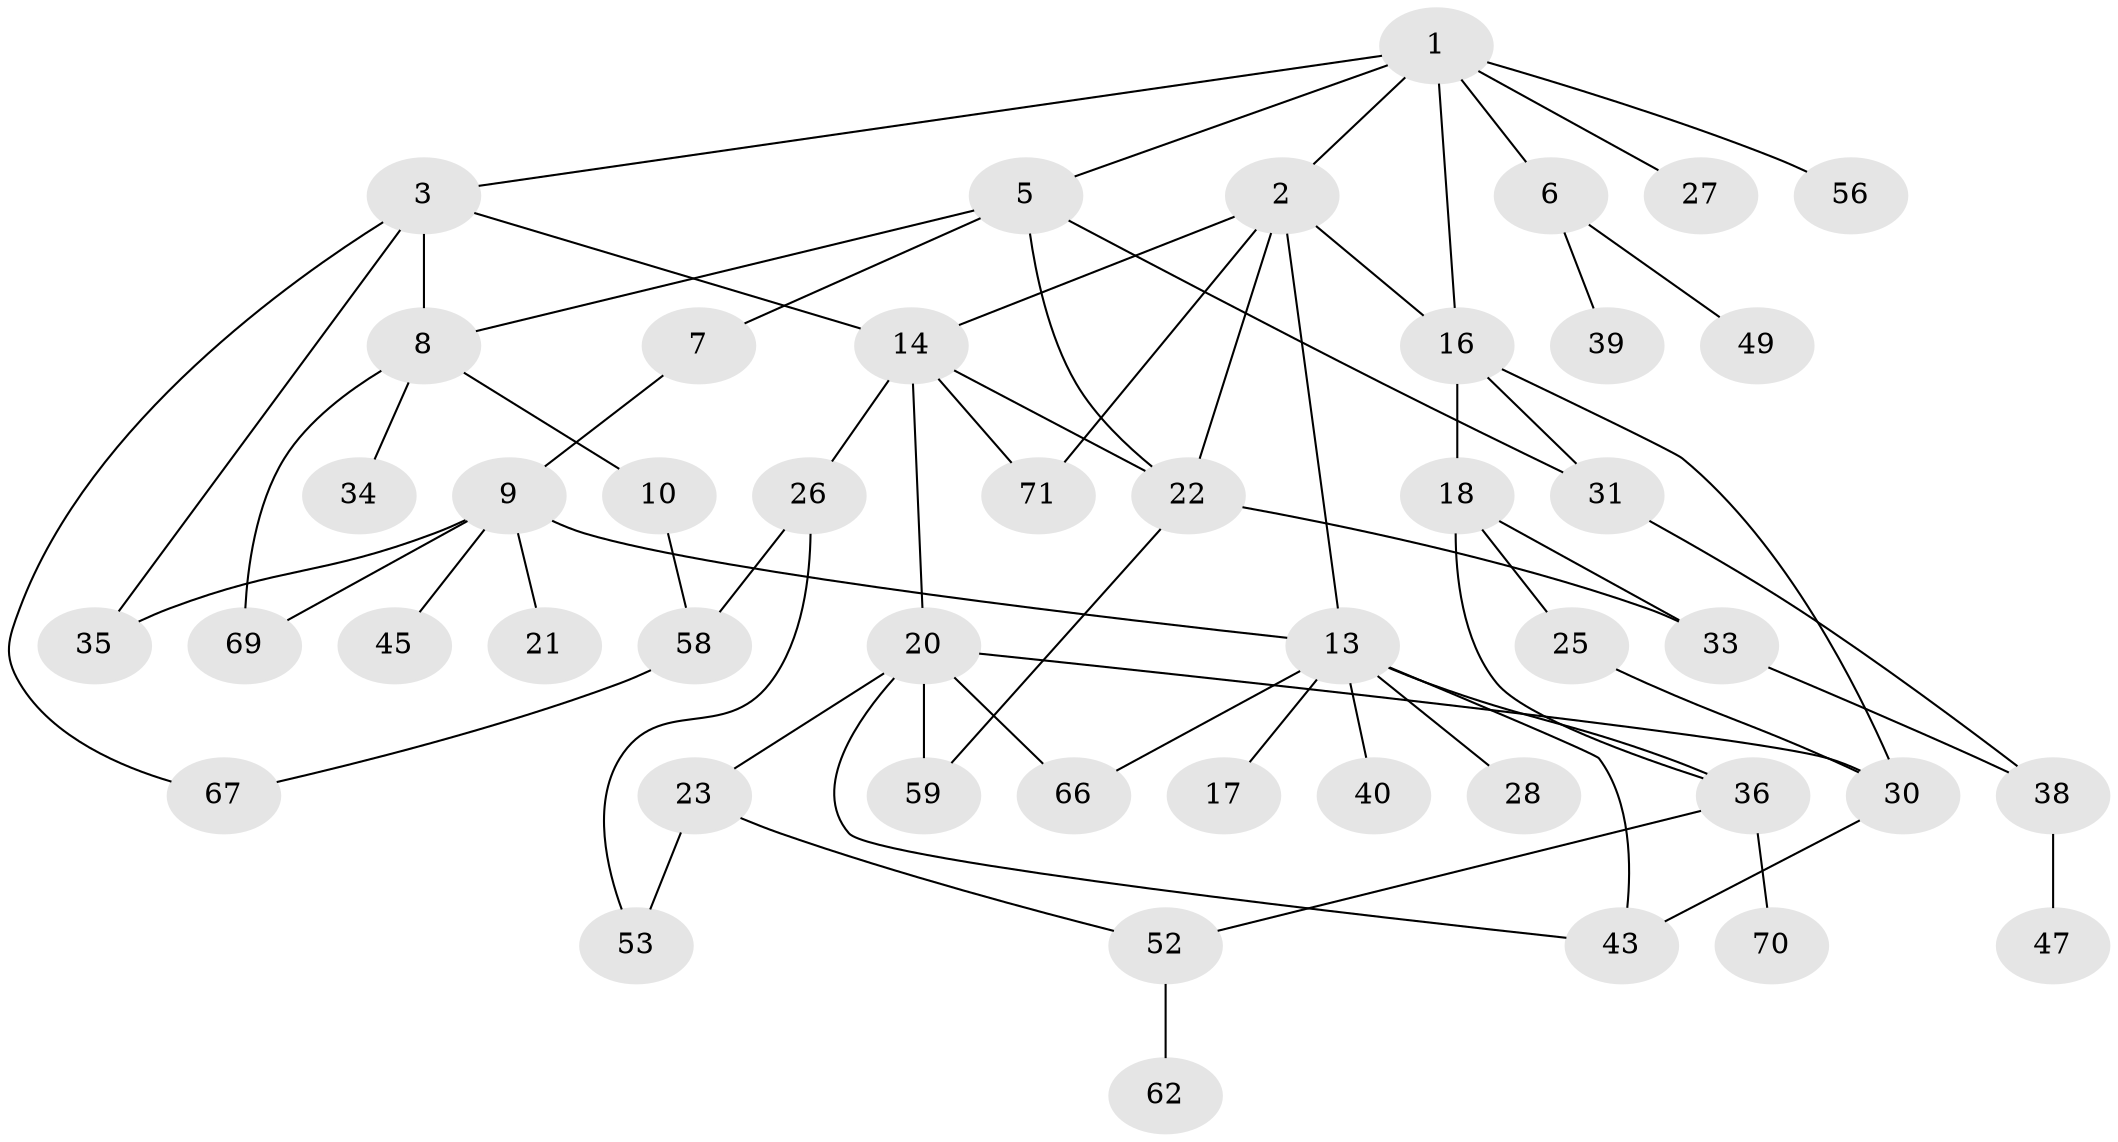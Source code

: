 // Generated by graph-tools (version 1.1) at 2025/51/02/27/25 19:51:40]
// undirected, 46 vertices, 68 edges
graph export_dot {
graph [start="1"]
  node [color=gray90,style=filled];
  1 [super="+4"];
  2 [super="+11"];
  3 [super="+44"];
  5 [super="+12"];
  6 [super="+41"];
  7;
  8 [super="+29"];
  9 [super="+15"];
  10 [super="+24"];
  13 [super="+32"];
  14 [super="+19"];
  16 [super="+46"];
  17;
  18 [super="+55"];
  20 [super="+65"];
  21 [super="+48"];
  22 [super="+54"];
  23 [super="+68"];
  25;
  26;
  27;
  28;
  30 [super="+50"];
  31 [super="+37"];
  33 [super="+42"];
  34;
  35;
  36 [super="+51"];
  38 [super="+61"];
  39;
  40;
  43 [super="+63"];
  45;
  47;
  49;
  52;
  53 [super="+57"];
  56;
  58 [super="+64"];
  59 [super="+60"];
  62;
  66;
  67;
  69;
  70;
  71;
  1 -- 2;
  1 -- 3;
  1 -- 5;
  1 -- 6;
  1 -- 16;
  1 -- 56;
  1 -- 27;
  2 -- 16;
  2 -- 71;
  2 -- 13;
  2 -- 14;
  2 -- 22;
  3 -- 8;
  3 -- 35;
  3 -- 67;
  3 -- 14;
  5 -- 7;
  5 -- 8;
  5 -- 22;
  5 -- 31;
  6 -- 39;
  6 -- 49;
  7 -- 9;
  8 -- 10;
  8 -- 34;
  8 -- 69;
  9 -- 21;
  9 -- 35;
  9 -- 45;
  9 -- 69;
  9 -- 13;
  10 -- 58;
  13 -- 17;
  13 -- 28;
  13 -- 40;
  13 -- 36;
  13 -- 66;
  13 -- 43;
  14 -- 20;
  14 -- 22;
  14 -- 71;
  14 -- 26;
  16 -- 18;
  16 -- 31;
  16 -- 30;
  18 -- 25;
  18 -- 33;
  18 -- 36;
  20 -- 23;
  20 -- 59;
  20 -- 66;
  20 -- 43;
  20 -- 30;
  22 -- 33;
  22 -- 59;
  23 -- 53;
  23 -- 52;
  25 -- 30;
  26 -- 53;
  26 -- 58;
  30 -- 43;
  31 -- 38;
  33 -- 38;
  36 -- 52;
  36 -- 70;
  38 -- 47;
  52 -- 62;
  58 -- 67;
}
